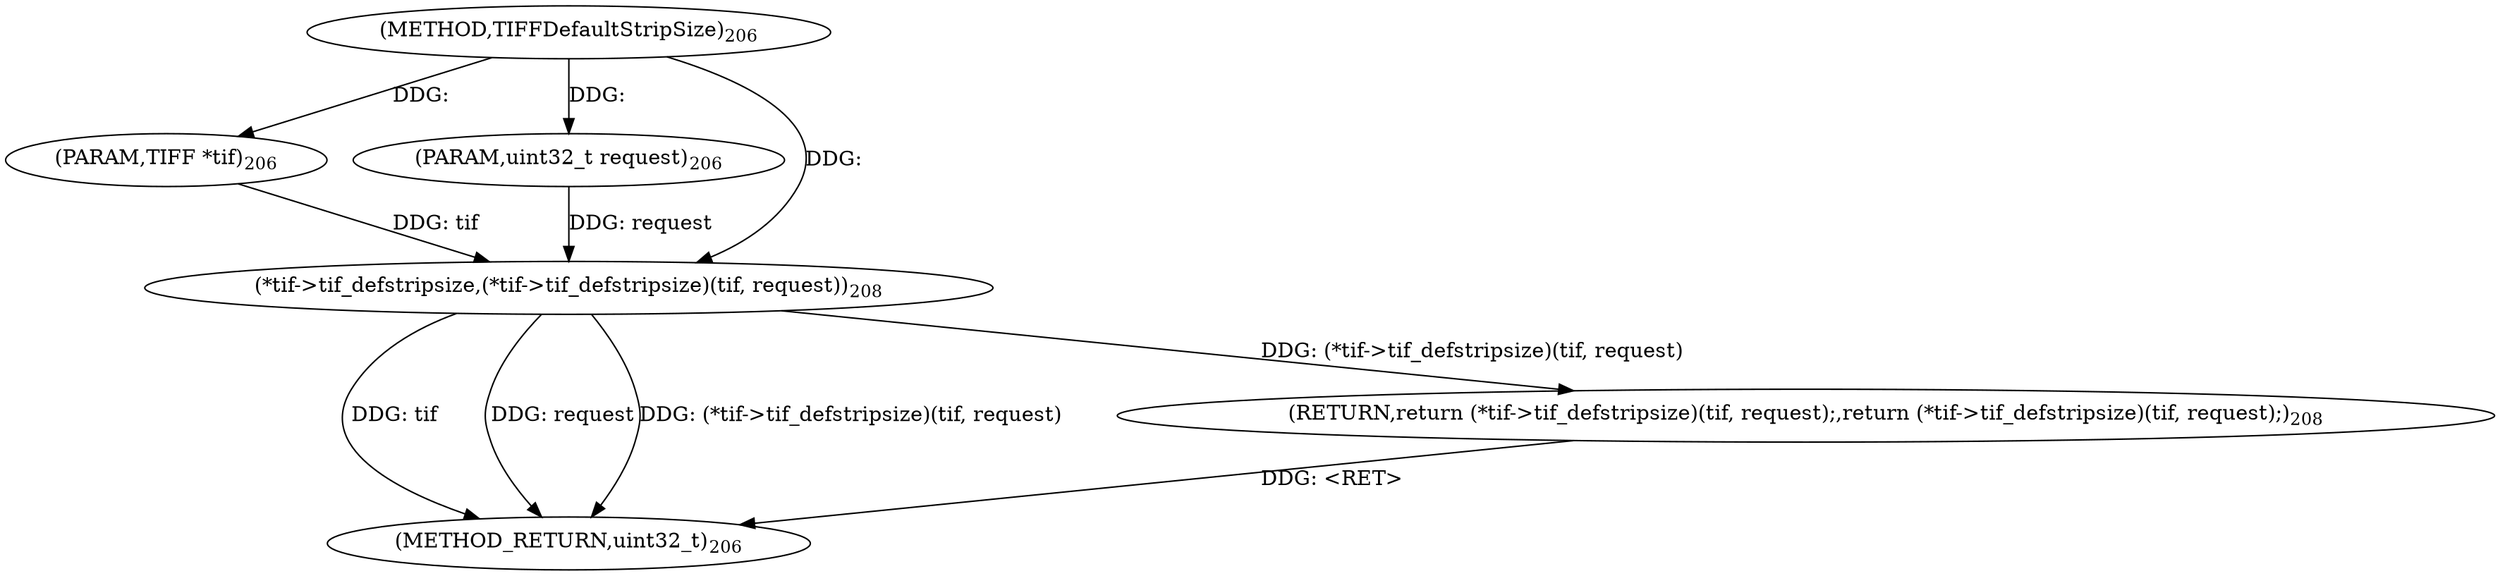 digraph "TIFFDefaultStripSize" {  
"11370" [label = <(METHOD,TIFFDefaultStripSize)<SUB>206</SUB>> ]
"11382" [label = <(METHOD_RETURN,uint32_t)<SUB>206</SUB>> ]
"11371" [label = <(PARAM,TIFF *tif)<SUB>206</SUB>> ]
"11372" [label = <(PARAM,uint32_t request)<SUB>206</SUB>> ]
"11374" [label = <(RETURN,return (*tif-&gt;tif_defstripsize)(tif, request);,return (*tif-&gt;tif_defstripsize)(tif, request);)<SUB>208</SUB>> ]
"11375" [label = <(*tif-&gt;tif_defstripsize,(*tif-&gt;tif_defstripsize)(tif, request))<SUB>208</SUB>> ]
  "11374" -> "11382"  [ label = "DDG: &lt;RET&gt;"] 
  "11375" -> "11382"  [ label = "DDG: tif"] 
  "11375" -> "11382"  [ label = "DDG: request"] 
  "11375" -> "11382"  [ label = "DDG: (*tif-&gt;tif_defstripsize)(tif, request)"] 
  "11370" -> "11371"  [ label = "DDG: "] 
  "11370" -> "11372"  [ label = "DDG: "] 
  "11375" -> "11374"  [ label = "DDG: (*tif-&gt;tif_defstripsize)(tif, request)"] 
  "11371" -> "11375"  [ label = "DDG: tif"] 
  "11370" -> "11375"  [ label = "DDG: "] 
  "11372" -> "11375"  [ label = "DDG: request"] 
}
